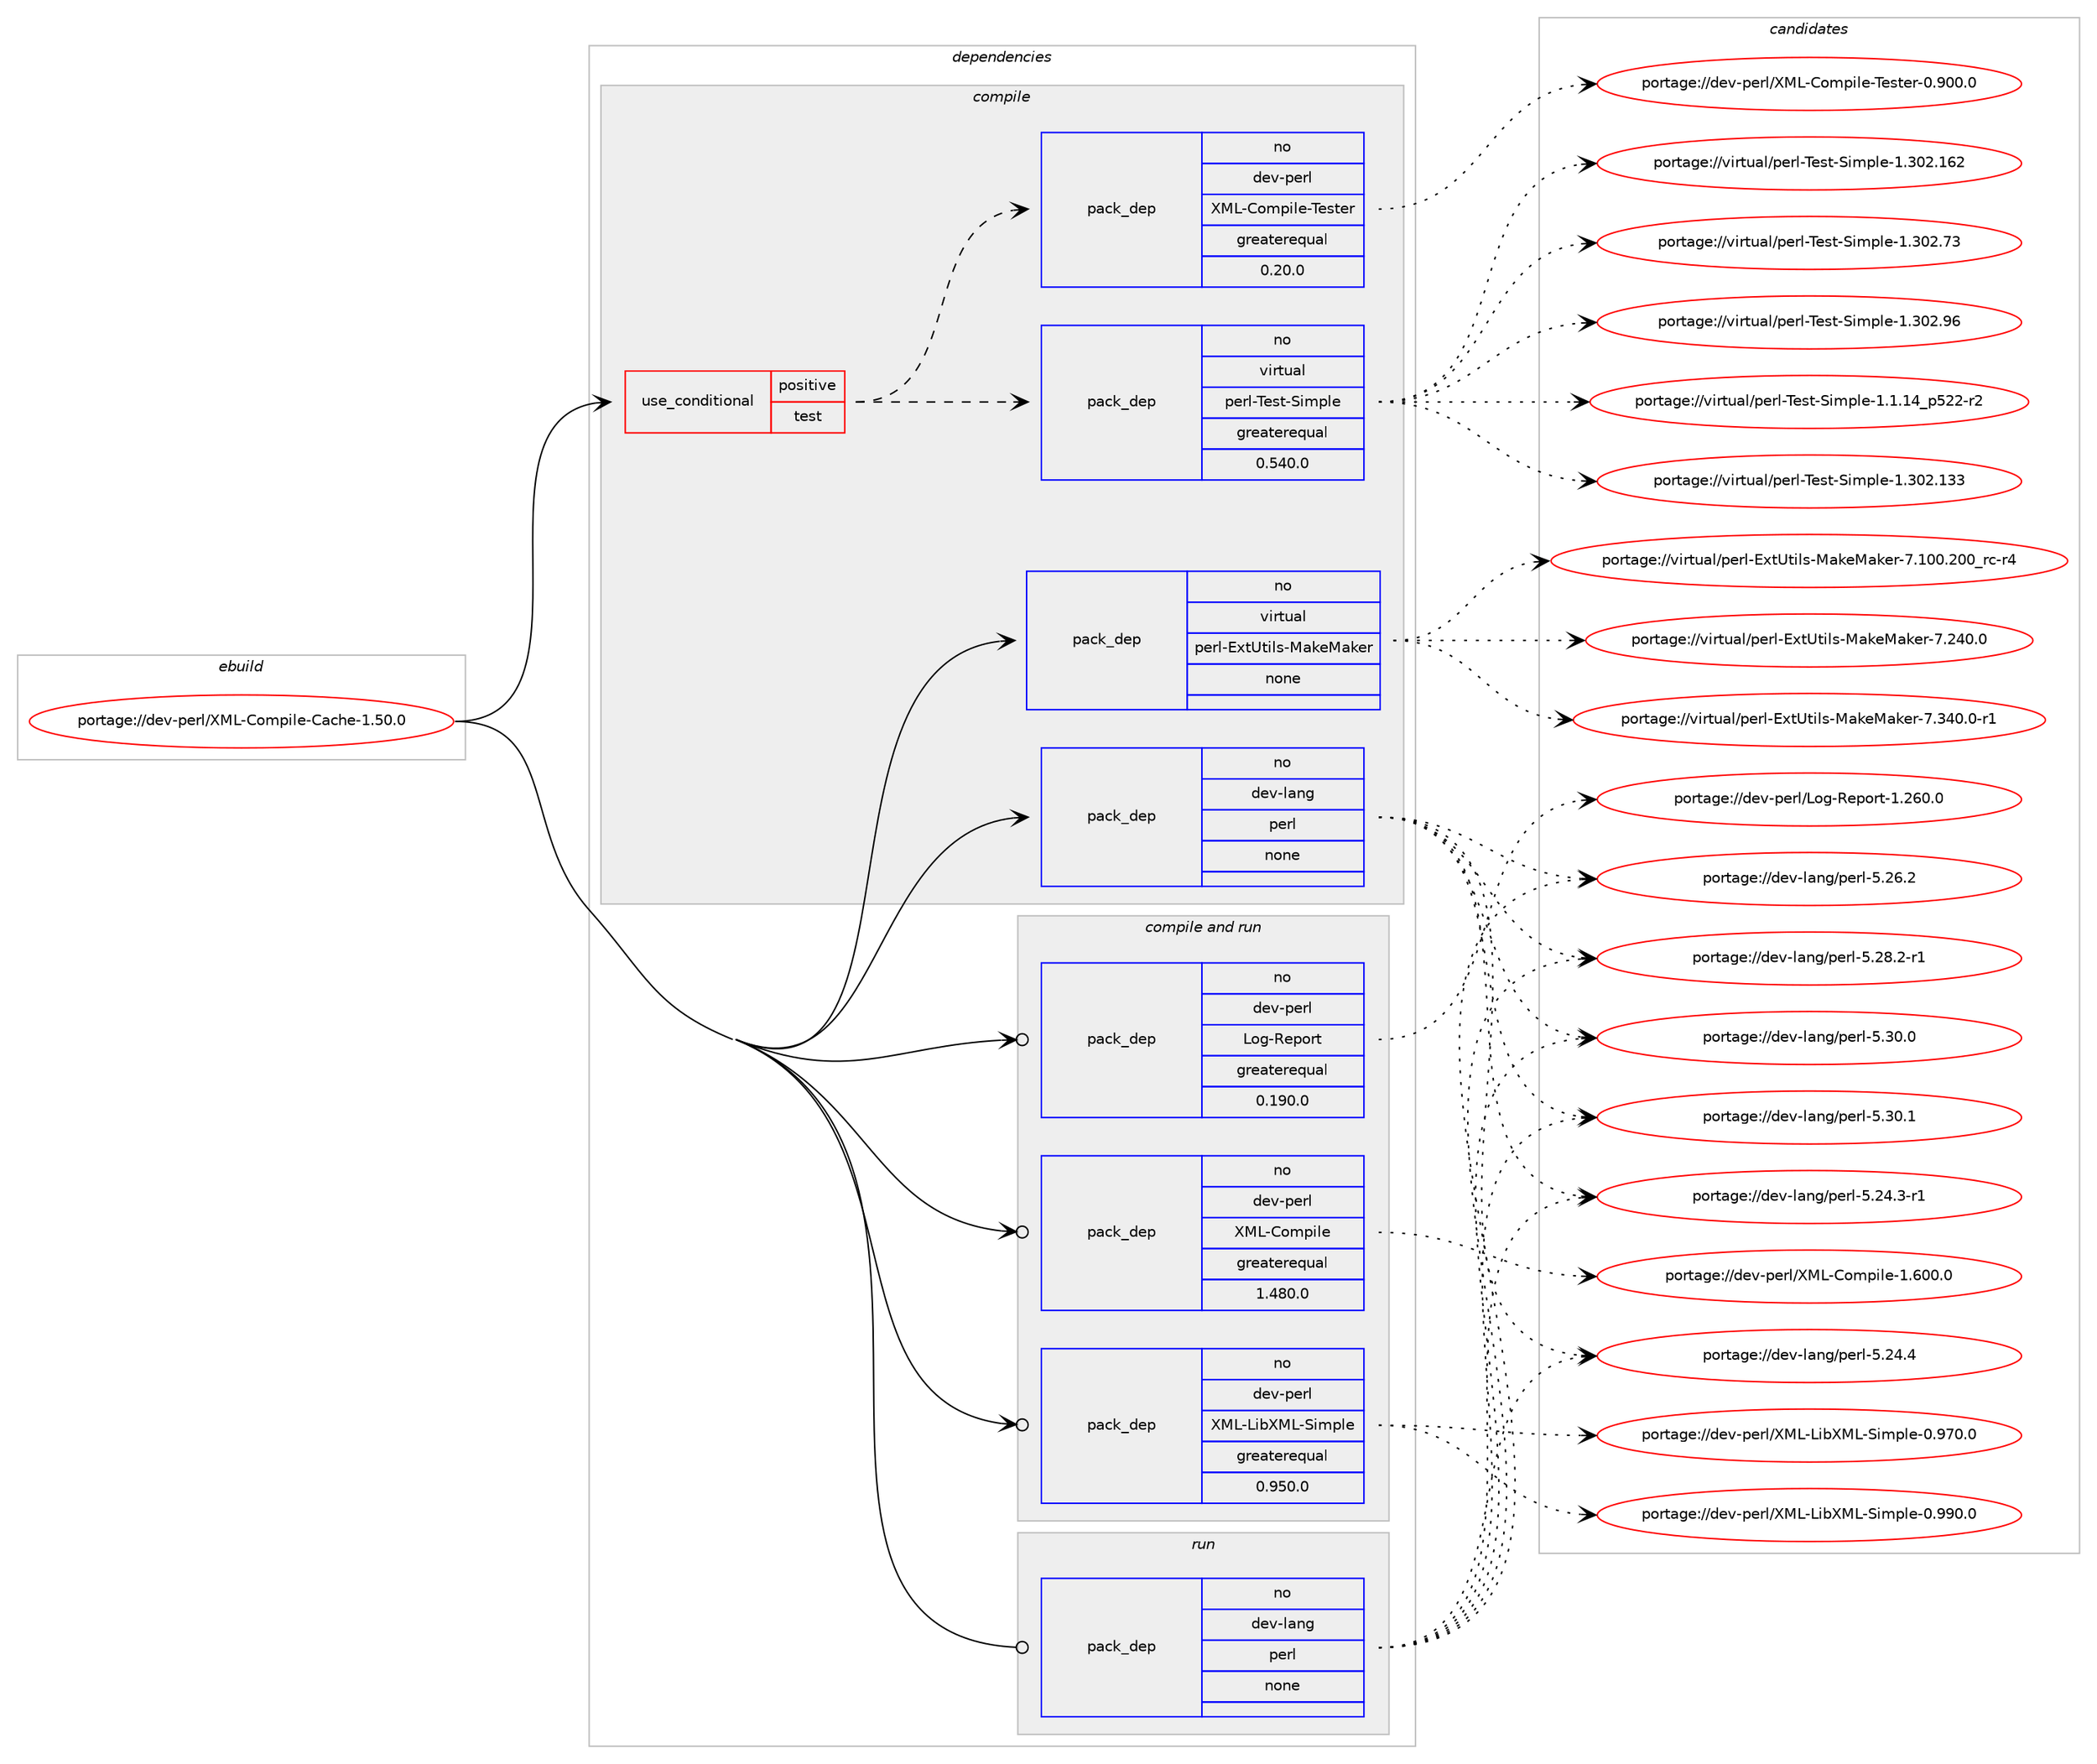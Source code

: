 digraph prolog {

# *************
# Graph options
# *************

newrank=true;
concentrate=true;
compound=true;
graph [rankdir=LR,fontname=Helvetica,fontsize=10,ranksep=1.5];#, ranksep=2.5, nodesep=0.2];
edge  [arrowhead=vee];
node  [fontname=Helvetica,fontsize=10];

# **********
# The ebuild
# **********

subgraph cluster_leftcol {
color=gray;
rank=same;
label=<<i>ebuild</i>>;
id [label="portage://dev-perl/XML-Compile-Cache-1.50.0", color=red, width=4, href="../dev-perl/XML-Compile-Cache-1.50.0.svg"];
}

# ****************
# The dependencies
# ****************

subgraph cluster_midcol {
color=gray;
label=<<i>dependencies</i>>;
subgraph cluster_compile {
fillcolor="#eeeeee";
style=filled;
label=<<i>compile</i>>;
subgraph cond23861 {
dependency122898 [label=<<TABLE BORDER="0" CELLBORDER="1" CELLSPACING="0" CELLPADDING="4"><TR><TD ROWSPAN="3" CELLPADDING="10">use_conditional</TD></TR><TR><TD>positive</TD></TR><TR><TD>test</TD></TR></TABLE>>, shape=none, color=red];
subgraph pack95841 {
dependency122899 [label=<<TABLE BORDER="0" CELLBORDER="1" CELLSPACING="0" CELLPADDING="4" WIDTH="220"><TR><TD ROWSPAN="6" CELLPADDING="30">pack_dep</TD></TR><TR><TD WIDTH="110">no</TD></TR><TR><TD>virtual</TD></TR><TR><TD>perl-Test-Simple</TD></TR><TR><TD>greaterequal</TD></TR><TR><TD>0.540.0</TD></TR></TABLE>>, shape=none, color=blue];
}
dependency122898:e -> dependency122899:w [weight=20,style="dashed",arrowhead="vee"];
subgraph pack95842 {
dependency122900 [label=<<TABLE BORDER="0" CELLBORDER="1" CELLSPACING="0" CELLPADDING="4" WIDTH="220"><TR><TD ROWSPAN="6" CELLPADDING="30">pack_dep</TD></TR><TR><TD WIDTH="110">no</TD></TR><TR><TD>dev-perl</TD></TR><TR><TD>XML-Compile-Tester</TD></TR><TR><TD>greaterequal</TD></TR><TR><TD>0.20.0</TD></TR></TABLE>>, shape=none, color=blue];
}
dependency122898:e -> dependency122900:w [weight=20,style="dashed",arrowhead="vee"];
}
id:e -> dependency122898:w [weight=20,style="solid",arrowhead="vee"];
subgraph pack95843 {
dependency122901 [label=<<TABLE BORDER="0" CELLBORDER="1" CELLSPACING="0" CELLPADDING="4" WIDTH="220"><TR><TD ROWSPAN="6" CELLPADDING="30">pack_dep</TD></TR><TR><TD WIDTH="110">no</TD></TR><TR><TD>dev-lang</TD></TR><TR><TD>perl</TD></TR><TR><TD>none</TD></TR><TR><TD></TD></TR></TABLE>>, shape=none, color=blue];
}
id:e -> dependency122901:w [weight=20,style="solid",arrowhead="vee"];
subgraph pack95844 {
dependency122902 [label=<<TABLE BORDER="0" CELLBORDER="1" CELLSPACING="0" CELLPADDING="4" WIDTH="220"><TR><TD ROWSPAN="6" CELLPADDING="30">pack_dep</TD></TR><TR><TD WIDTH="110">no</TD></TR><TR><TD>virtual</TD></TR><TR><TD>perl-ExtUtils-MakeMaker</TD></TR><TR><TD>none</TD></TR><TR><TD></TD></TR></TABLE>>, shape=none, color=blue];
}
id:e -> dependency122902:w [weight=20,style="solid",arrowhead="vee"];
}
subgraph cluster_compileandrun {
fillcolor="#eeeeee";
style=filled;
label=<<i>compile and run</i>>;
subgraph pack95845 {
dependency122903 [label=<<TABLE BORDER="0" CELLBORDER="1" CELLSPACING="0" CELLPADDING="4" WIDTH="220"><TR><TD ROWSPAN="6" CELLPADDING="30">pack_dep</TD></TR><TR><TD WIDTH="110">no</TD></TR><TR><TD>dev-perl</TD></TR><TR><TD>Log-Report</TD></TR><TR><TD>greaterequal</TD></TR><TR><TD>0.190.0</TD></TR></TABLE>>, shape=none, color=blue];
}
id:e -> dependency122903:w [weight=20,style="solid",arrowhead="odotvee"];
subgraph pack95846 {
dependency122904 [label=<<TABLE BORDER="0" CELLBORDER="1" CELLSPACING="0" CELLPADDING="4" WIDTH="220"><TR><TD ROWSPAN="6" CELLPADDING="30">pack_dep</TD></TR><TR><TD WIDTH="110">no</TD></TR><TR><TD>dev-perl</TD></TR><TR><TD>XML-Compile</TD></TR><TR><TD>greaterequal</TD></TR><TR><TD>1.480.0</TD></TR></TABLE>>, shape=none, color=blue];
}
id:e -> dependency122904:w [weight=20,style="solid",arrowhead="odotvee"];
subgraph pack95847 {
dependency122905 [label=<<TABLE BORDER="0" CELLBORDER="1" CELLSPACING="0" CELLPADDING="4" WIDTH="220"><TR><TD ROWSPAN="6" CELLPADDING="30">pack_dep</TD></TR><TR><TD WIDTH="110">no</TD></TR><TR><TD>dev-perl</TD></TR><TR><TD>XML-LibXML-Simple</TD></TR><TR><TD>greaterequal</TD></TR><TR><TD>0.950.0</TD></TR></TABLE>>, shape=none, color=blue];
}
id:e -> dependency122905:w [weight=20,style="solid",arrowhead="odotvee"];
}
subgraph cluster_run {
fillcolor="#eeeeee";
style=filled;
label=<<i>run</i>>;
subgraph pack95848 {
dependency122906 [label=<<TABLE BORDER="0" CELLBORDER="1" CELLSPACING="0" CELLPADDING="4" WIDTH="220"><TR><TD ROWSPAN="6" CELLPADDING="30">pack_dep</TD></TR><TR><TD WIDTH="110">no</TD></TR><TR><TD>dev-lang</TD></TR><TR><TD>perl</TD></TR><TR><TD>none</TD></TR><TR><TD></TD></TR></TABLE>>, shape=none, color=blue];
}
id:e -> dependency122906:w [weight=20,style="solid",arrowhead="odot"];
}
}

# **************
# The candidates
# **************

subgraph cluster_choices {
rank=same;
color=gray;
label=<<i>candidates</i>>;

subgraph choice95841 {
color=black;
nodesep=1;
choiceportage11810511411611797108471121011141084584101115116458310510911210810145494649464952951125350504511450 [label="portage://virtual/perl-Test-Simple-1.1.14_p522-r2", color=red, width=4,href="../virtual/perl-Test-Simple-1.1.14_p522-r2.svg"];
choiceportage11810511411611797108471121011141084584101115116458310510911210810145494651485046495151 [label="portage://virtual/perl-Test-Simple-1.302.133", color=red, width=4,href="../virtual/perl-Test-Simple-1.302.133.svg"];
choiceportage11810511411611797108471121011141084584101115116458310510911210810145494651485046495450 [label="portage://virtual/perl-Test-Simple-1.302.162", color=red, width=4,href="../virtual/perl-Test-Simple-1.302.162.svg"];
choiceportage118105114116117971084711210111410845841011151164583105109112108101454946514850465551 [label="portage://virtual/perl-Test-Simple-1.302.73", color=red, width=4,href="../virtual/perl-Test-Simple-1.302.73.svg"];
choiceportage118105114116117971084711210111410845841011151164583105109112108101454946514850465754 [label="portage://virtual/perl-Test-Simple-1.302.96", color=red, width=4,href="../virtual/perl-Test-Simple-1.302.96.svg"];
dependency122899:e -> choiceportage11810511411611797108471121011141084584101115116458310510911210810145494649464952951125350504511450:w [style=dotted,weight="100"];
dependency122899:e -> choiceportage11810511411611797108471121011141084584101115116458310510911210810145494651485046495151:w [style=dotted,weight="100"];
dependency122899:e -> choiceportage11810511411611797108471121011141084584101115116458310510911210810145494651485046495450:w [style=dotted,weight="100"];
dependency122899:e -> choiceportage118105114116117971084711210111410845841011151164583105109112108101454946514850465551:w [style=dotted,weight="100"];
dependency122899:e -> choiceportage118105114116117971084711210111410845841011151164583105109112108101454946514850465754:w [style=dotted,weight="100"];
}
subgraph choice95842 {
color=black;
nodesep=1;
choiceportage1001011184511210111410847887776456711110911210510810145841011151161011144548465748484648 [label="portage://dev-perl/XML-Compile-Tester-0.900.0", color=red, width=4,href="../dev-perl/XML-Compile-Tester-0.900.0.svg"];
dependency122900:e -> choiceportage1001011184511210111410847887776456711110911210510810145841011151161011144548465748484648:w [style=dotted,weight="100"];
}
subgraph choice95843 {
color=black;
nodesep=1;
choiceportage100101118451089711010347112101114108455346505246514511449 [label="portage://dev-lang/perl-5.24.3-r1", color=red, width=4,href="../dev-lang/perl-5.24.3-r1.svg"];
choiceportage10010111845108971101034711210111410845534650524652 [label="portage://dev-lang/perl-5.24.4", color=red, width=4,href="../dev-lang/perl-5.24.4.svg"];
choiceportage10010111845108971101034711210111410845534650544650 [label="portage://dev-lang/perl-5.26.2", color=red, width=4,href="../dev-lang/perl-5.26.2.svg"];
choiceportage100101118451089711010347112101114108455346505646504511449 [label="portage://dev-lang/perl-5.28.2-r1", color=red, width=4,href="../dev-lang/perl-5.28.2-r1.svg"];
choiceportage10010111845108971101034711210111410845534651484648 [label="portage://dev-lang/perl-5.30.0", color=red, width=4,href="../dev-lang/perl-5.30.0.svg"];
choiceportage10010111845108971101034711210111410845534651484649 [label="portage://dev-lang/perl-5.30.1", color=red, width=4,href="../dev-lang/perl-5.30.1.svg"];
dependency122901:e -> choiceportage100101118451089711010347112101114108455346505246514511449:w [style=dotted,weight="100"];
dependency122901:e -> choiceportage10010111845108971101034711210111410845534650524652:w [style=dotted,weight="100"];
dependency122901:e -> choiceportage10010111845108971101034711210111410845534650544650:w [style=dotted,weight="100"];
dependency122901:e -> choiceportage100101118451089711010347112101114108455346505646504511449:w [style=dotted,weight="100"];
dependency122901:e -> choiceportage10010111845108971101034711210111410845534651484648:w [style=dotted,weight="100"];
dependency122901:e -> choiceportage10010111845108971101034711210111410845534651484649:w [style=dotted,weight="100"];
}
subgraph choice95844 {
color=black;
nodesep=1;
choiceportage118105114116117971084711210111410845691201168511610510811545779710710177971071011144555464948484650484895114994511452 [label="portage://virtual/perl-ExtUtils-MakeMaker-7.100.200_rc-r4", color=red, width=4,href="../virtual/perl-ExtUtils-MakeMaker-7.100.200_rc-r4.svg"];
choiceportage118105114116117971084711210111410845691201168511610510811545779710710177971071011144555465052484648 [label="portage://virtual/perl-ExtUtils-MakeMaker-7.240.0", color=red, width=4,href="../virtual/perl-ExtUtils-MakeMaker-7.240.0.svg"];
choiceportage1181051141161179710847112101114108456912011685116105108115457797107101779710710111445554651524846484511449 [label="portage://virtual/perl-ExtUtils-MakeMaker-7.340.0-r1", color=red, width=4,href="../virtual/perl-ExtUtils-MakeMaker-7.340.0-r1.svg"];
dependency122902:e -> choiceportage118105114116117971084711210111410845691201168511610510811545779710710177971071011144555464948484650484895114994511452:w [style=dotted,weight="100"];
dependency122902:e -> choiceportage118105114116117971084711210111410845691201168511610510811545779710710177971071011144555465052484648:w [style=dotted,weight="100"];
dependency122902:e -> choiceportage1181051141161179710847112101114108456912011685116105108115457797107101779710710111445554651524846484511449:w [style=dotted,weight="100"];
}
subgraph choice95845 {
color=black;
nodesep=1;
choiceportage10010111845112101114108477611110345821011121111141164549465054484648 [label="portage://dev-perl/Log-Report-1.260.0", color=red, width=4,href="../dev-perl/Log-Report-1.260.0.svg"];
dependency122903:e -> choiceportage10010111845112101114108477611110345821011121111141164549465054484648:w [style=dotted,weight="100"];
}
subgraph choice95846 {
color=black;
nodesep=1;
choiceportage100101118451121011141084788777645671111091121051081014549465448484648 [label="portage://dev-perl/XML-Compile-1.600.0", color=red, width=4,href="../dev-perl/XML-Compile-1.600.0.svg"];
dependency122904:e -> choiceportage100101118451121011141084788777645671111091121051081014549465448484648:w [style=dotted,weight="100"];
}
subgraph choice95847 {
color=black;
nodesep=1;
choiceportage100101118451121011141084788777645761059888777645831051091121081014548465755484648 [label="portage://dev-perl/XML-LibXML-Simple-0.970.0", color=red, width=4,href="../dev-perl/XML-LibXML-Simple-0.970.0.svg"];
choiceportage100101118451121011141084788777645761059888777645831051091121081014548465757484648 [label="portage://dev-perl/XML-LibXML-Simple-0.990.0", color=red, width=4,href="../dev-perl/XML-LibXML-Simple-0.990.0.svg"];
dependency122905:e -> choiceportage100101118451121011141084788777645761059888777645831051091121081014548465755484648:w [style=dotted,weight="100"];
dependency122905:e -> choiceportage100101118451121011141084788777645761059888777645831051091121081014548465757484648:w [style=dotted,weight="100"];
}
subgraph choice95848 {
color=black;
nodesep=1;
choiceportage100101118451089711010347112101114108455346505246514511449 [label="portage://dev-lang/perl-5.24.3-r1", color=red, width=4,href="../dev-lang/perl-5.24.3-r1.svg"];
choiceportage10010111845108971101034711210111410845534650524652 [label="portage://dev-lang/perl-5.24.4", color=red, width=4,href="../dev-lang/perl-5.24.4.svg"];
choiceportage10010111845108971101034711210111410845534650544650 [label="portage://dev-lang/perl-5.26.2", color=red, width=4,href="../dev-lang/perl-5.26.2.svg"];
choiceportage100101118451089711010347112101114108455346505646504511449 [label="portage://dev-lang/perl-5.28.2-r1", color=red, width=4,href="../dev-lang/perl-5.28.2-r1.svg"];
choiceportage10010111845108971101034711210111410845534651484648 [label="portage://dev-lang/perl-5.30.0", color=red, width=4,href="../dev-lang/perl-5.30.0.svg"];
choiceportage10010111845108971101034711210111410845534651484649 [label="portage://dev-lang/perl-5.30.1", color=red, width=4,href="../dev-lang/perl-5.30.1.svg"];
dependency122906:e -> choiceportage100101118451089711010347112101114108455346505246514511449:w [style=dotted,weight="100"];
dependency122906:e -> choiceportage10010111845108971101034711210111410845534650524652:w [style=dotted,weight="100"];
dependency122906:e -> choiceportage10010111845108971101034711210111410845534650544650:w [style=dotted,weight="100"];
dependency122906:e -> choiceportage100101118451089711010347112101114108455346505646504511449:w [style=dotted,weight="100"];
dependency122906:e -> choiceportage10010111845108971101034711210111410845534651484648:w [style=dotted,weight="100"];
dependency122906:e -> choiceportage10010111845108971101034711210111410845534651484649:w [style=dotted,weight="100"];
}
}

}
